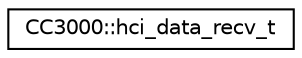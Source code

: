 digraph "Graphical Class Hierarchy"
{
  edge [fontname="Helvetica",fontsize="10",labelfontname="Helvetica",labelfontsize="10"];
  node [fontname="Helvetica",fontsize="10",shape=record];
  rankdir="LR";
  Node1 [label="CC3000::hci_data_recv_t",height=0.2,width=0.4,color="black", fillcolor="white", style="filled",URL="$d2/d67/structCC3000_1_1hci__data__recv__t.html"];
}
